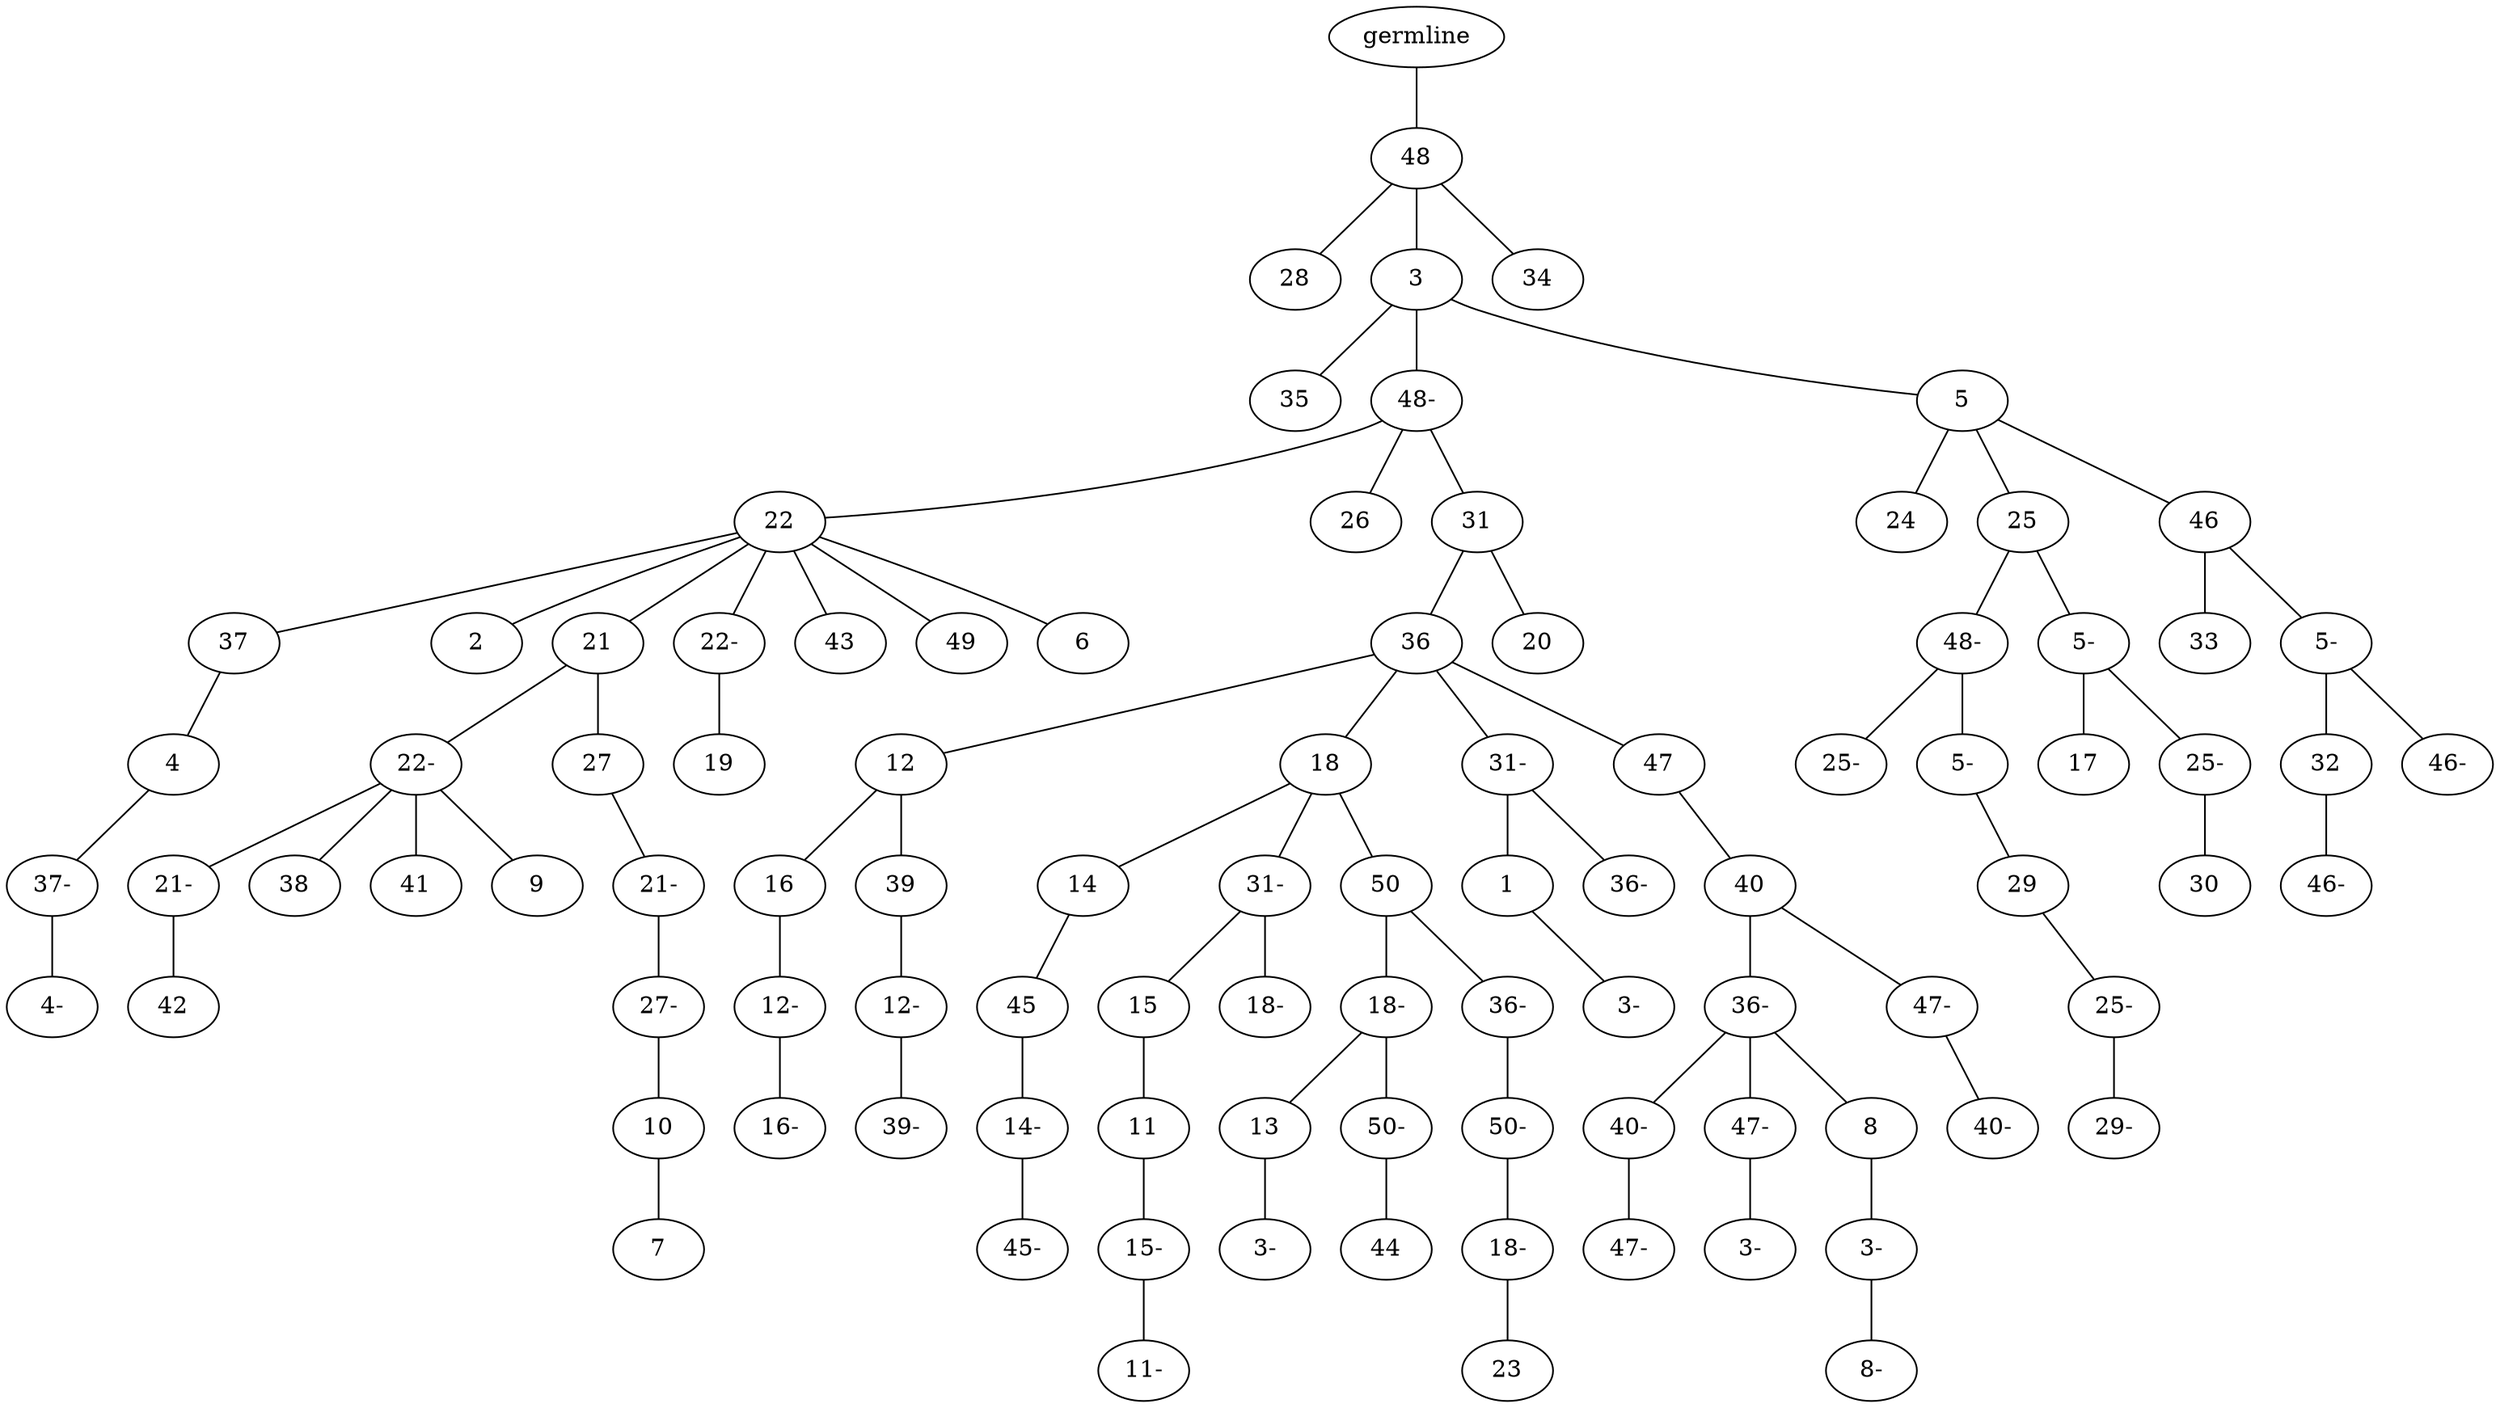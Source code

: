 graph tree {
    "140071903163056" [label="germline"];
    "140071903070816" [label="48"];
    "140071903110912" [label="28"];
    "140071903112784" [label="3"];
    "140071903053040" [label="35"];
    "140071903053856" [label="48-"];
    "140071903052128" [label="22"];
    "140071903052224" [label="37"];
    "140071902996992" [label="4"];
    "140071902996608" [label="37-"];
    "140071902997376" [label="4-"];
    "140071903052080" [label="2"];
    "140071903051936" [label="21"];
    "140071902996944" [label="22-"];
    "140071902995552" [label="21-"];
    "140071902997952" [label="42"];
    "140071902995984" [label="38"];
    "140071902997040" [label="41"];
    "140071902996368" [label="9"];
    "140071902996512" [label="27"];
    "140071902997088" [label="21-"];
    "140071902997520" [label="27-"];
    "140071902996704" [label="10"];
    "140071902998000" [label="7"];
    "140071903051840" [label="22-"];
    "140071902995648" [label="19"];
    "140071902994544" [label="43"];
    "140071902996272" [label="49"];
    "140071902997424" [label="6"];
    "140071903053520" [label="26"];
    "140071903054720" [label="31"];
    "140071902998336" [label="36"];
    "140071902996752" [label="12"];
    "140071902997760" [label="16"];
    "140071902995312" [label="12-"];
    "140071902995696" [label="16-"];
    "140071902998240" [label="39"];
    "140071902995936" [label="12-"];
    "140071902995168" [label="39-"];
    "140071902996080" [label="18"];
    "140071902995024" [label="14"];
    "140071902994928" [label="45"];
    "140071902994736" [label="14-"];
    "140071902992800" [label="45-"];
    "140071902996848" [label="31-"];
    "140071902994640" [label="15"];
    "140071902994000" [label="11"];
    "140071902992080" [label="15-"];
    "140071902992224" [label="11-"];
    "140071902994048" [label="18-"];
    "140071902994832" [label="50"];
    "140071902992944" [label="18-"];
    "140071902992032" [label="13"];
    "140071902723808" [label="3-"];
    "140071902993616" [label="50-"];
    "140071902993520" [label="44"];
    "140071902993376" [label="36-"];
    "140071902992368" [label="50-"];
    "140071902993904" [label="18-"];
    "140071902992848" [label="23"];
    "140071902997616" [label="31-"];
    "140071902993280" [label="1"];
    "140071902993136" [label="3-"];
    "140071902990592" [label="36-"];
    "140071902998432" [label="47"];
    "140071902991888" [label="40"];
    "140071902993328" [label="36-"];
    "140071902991168" [label="40-"];
    "140071902990784" [label="47-"];
    "140071902991408" [label="47-"];
    "140071902993184" [label="3-"];
    "140071902993760" [label="8"];
    "140071902993712" [label="3-"];
    "140071902991696" [label="8-"];
    "140071902994096" [label="47-"];
    "140071902990448" [label="40-"];
    "140071902995744" [label="20"];
    "140071903053088" [label="5"];
    "140071902996656" [label="24"];
    "140071902998096" [label="25"];
    "140071902993232" [label="48-"];
    "140071902991456" [label="25-"];
    "140071902990880" [label="5-"];
    "140071902990832" [label="29"];
    "140071902990544" [label="25-"];
    "140071902980752" [label="29-"];
    "140071902991504" [label="5-"];
    "140071902992560" [label="17"];
    "140071902992896" [label="25-"];
    "140071902991552" [label="30"];
    "140071902995072" [label="46"];
    "140071902990976" [label="33"];
    "140071902992416" [label="5-"];
    "140071902980896" [label="32"];
    "140071902979504" [label="46-"];
    "140071902979120" [label="46-"];
    "140071903110336" [label="34"];
    "140071903163056" -- "140071903070816";
    "140071903070816" -- "140071903110912";
    "140071903070816" -- "140071903112784";
    "140071903070816" -- "140071903110336";
    "140071903112784" -- "140071903053040";
    "140071903112784" -- "140071903053856";
    "140071903112784" -- "140071903053088";
    "140071903053856" -- "140071903052128";
    "140071903053856" -- "140071903053520";
    "140071903053856" -- "140071903054720";
    "140071903052128" -- "140071903052224";
    "140071903052128" -- "140071903052080";
    "140071903052128" -- "140071903051936";
    "140071903052128" -- "140071903051840";
    "140071903052128" -- "140071902994544";
    "140071903052128" -- "140071902996272";
    "140071903052128" -- "140071902997424";
    "140071903052224" -- "140071902996992";
    "140071902996992" -- "140071902996608";
    "140071902996608" -- "140071902997376";
    "140071903051936" -- "140071902996944";
    "140071903051936" -- "140071902996512";
    "140071902996944" -- "140071902995552";
    "140071902996944" -- "140071902995984";
    "140071902996944" -- "140071902997040";
    "140071902996944" -- "140071902996368";
    "140071902995552" -- "140071902997952";
    "140071902996512" -- "140071902997088";
    "140071902997088" -- "140071902997520";
    "140071902997520" -- "140071902996704";
    "140071902996704" -- "140071902998000";
    "140071903051840" -- "140071902995648";
    "140071903054720" -- "140071902998336";
    "140071903054720" -- "140071902995744";
    "140071902998336" -- "140071902996752";
    "140071902998336" -- "140071902996080";
    "140071902998336" -- "140071902997616";
    "140071902998336" -- "140071902998432";
    "140071902996752" -- "140071902997760";
    "140071902996752" -- "140071902998240";
    "140071902997760" -- "140071902995312";
    "140071902995312" -- "140071902995696";
    "140071902998240" -- "140071902995936";
    "140071902995936" -- "140071902995168";
    "140071902996080" -- "140071902995024";
    "140071902996080" -- "140071902996848";
    "140071902996080" -- "140071902994832";
    "140071902995024" -- "140071902994928";
    "140071902994928" -- "140071902994736";
    "140071902994736" -- "140071902992800";
    "140071902996848" -- "140071902994640";
    "140071902996848" -- "140071902994048";
    "140071902994640" -- "140071902994000";
    "140071902994000" -- "140071902992080";
    "140071902992080" -- "140071902992224";
    "140071902994832" -- "140071902992944";
    "140071902994832" -- "140071902993376";
    "140071902992944" -- "140071902992032";
    "140071902992944" -- "140071902993616";
    "140071902992032" -- "140071902723808";
    "140071902993616" -- "140071902993520";
    "140071902993376" -- "140071902992368";
    "140071902992368" -- "140071902993904";
    "140071902993904" -- "140071902992848";
    "140071902997616" -- "140071902993280";
    "140071902997616" -- "140071902990592";
    "140071902993280" -- "140071902993136";
    "140071902998432" -- "140071902991888";
    "140071902991888" -- "140071902993328";
    "140071902991888" -- "140071902994096";
    "140071902993328" -- "140071902991168";
    "140071902993328" -- "140071902991408";
    "140071902993328" -- "140071902993760";
    "140071902991168" -- "140071902990784";
    "140071902991408" -- "140071902993184";
    "140071902993760" -- "140071902993712";
    "140071902993712" -- "140071902991696";
    "140071902994096" -- "140071902990448";
    "140071903053088" -- "140071902996656";
    "140071903053088" -- "140071902998096";
    "140071903053088" -- "140071902995072";
    "140071902998096" -- "140071902993232";
    "140071902998096" -- "140071902991504";
    "140071902993232" -- "140071902991456";
    "140071902993232" -- "140071902990880";
    "140071902990880" -- "140071902990832";
    "140071902990832" -- "140071902990544";
    "140071902990544" -- "140071902980752";
    "140071902991504" -- "140071902992560";
    "140071902991504" -- "140071902992896";
    "140071902992896" -- "140071902991552";
    "140071902995072" -- "140071902990976";
    "140071902995072" -- "140071902992416";
    "140071902992416" -- "140071902980896";
    "140071902992416" -- "140071902979120";
    "140071902980896" -- "140071902979504";
}
